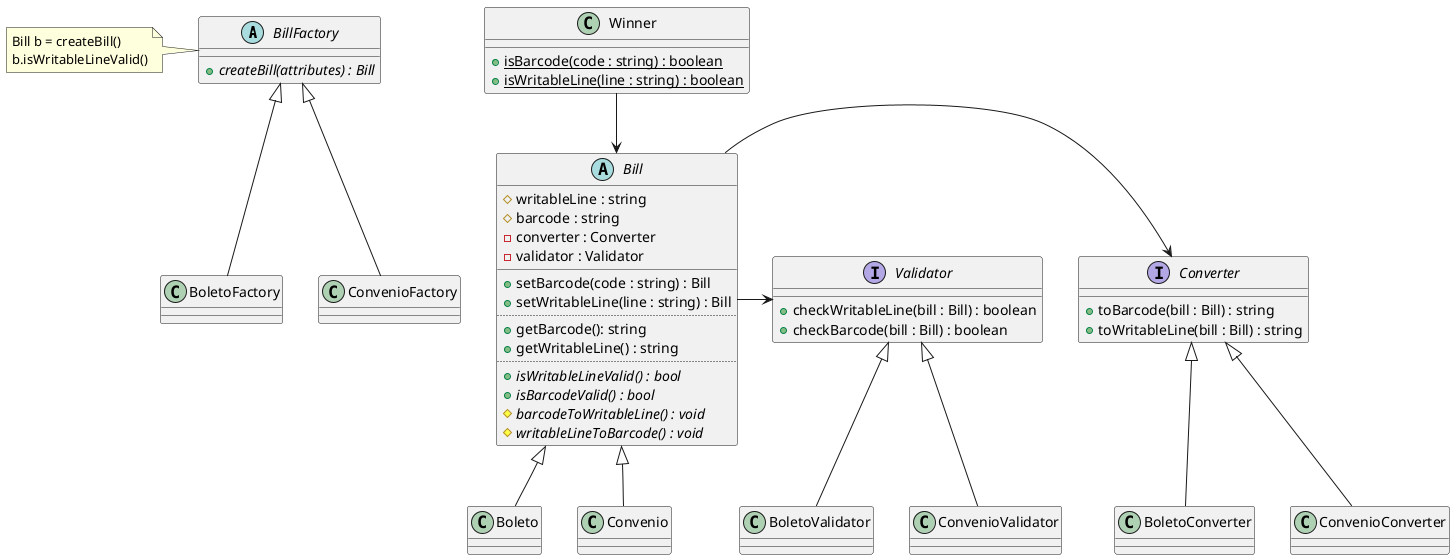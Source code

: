 @startuml
abstract BillFactory {
    + {abstract} createBill(attributes) : Bill
}

note left of BillFactory : Bill b = createBill()\nb.isWritableLineValid()

class Winner {
    + {static} isBarcode(code : string) : boolean
    + {static} isWritableLine(line : string) : boolean
}

interface Converter {
    + toBarcode(bill : Bill) : string
    + toWritableLine(bill : Bill) : string
}

interface Validator {
    + checkWritableLine(bill : Bill) : boolean
    + checkBarcode(bill : Bill) : boolean
}

abstract Bill {
    # writableLine : string
    # barcode : string
    - converter : Converter
    - validator : Validator
    __
    + setBarcode(code : string) : Bill
    + setWritableLine(line : string) : Bill
    ..
    + getBarcode(): string
    + getWritableLine() : string
    ..
    + {abstract} isWritableLineValid() : bool
    + {abstract} isBarcodeValid() : bool
    # {abstract} barcodeToWritableLine() : void
    # {abstract} writableLineToBarcode() : void
}

Winner --> Bill

BillFactory <|-- BoletoFactory
BillFactory <|-- ConvenioFactory

Bill <|-- Boleto
Bill <|-- Convenio

Bill -> Converter
Bill -> Validator

Converter <|-- BoletoConverter
Converter <|-- ConvenioConverter

Validator <|-- BoletoValidator
Validator <|-- ConvenioValidator

@enduml
